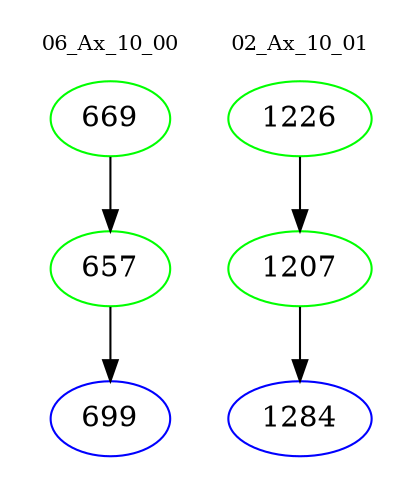 digraph{
subgraph cluster_0 {
color = white
label = "06_Ax_10_00";
fontsize=10;
T0_669 [label="669", color="green"]
T0_669 -> T0_657 [color="black"]
T0_657 [label="657", color="green"]
T0_657 -> T0_699 [color="black"]
T0_699 [label="699", color="blue"]
}
subgraph cluster_1 {
color = white
label = "02_Ax_10_01";
fontsize=10;
T1_1226 [label="1226", color="green"]
T1_1226 -> T1_1207 [color="black"]
T1_1207 [label="1207", color="green"]
T1_1207 -> T1_1284 [color="black"]
T1_1284 [label="1284", color="blue"]
}
}
